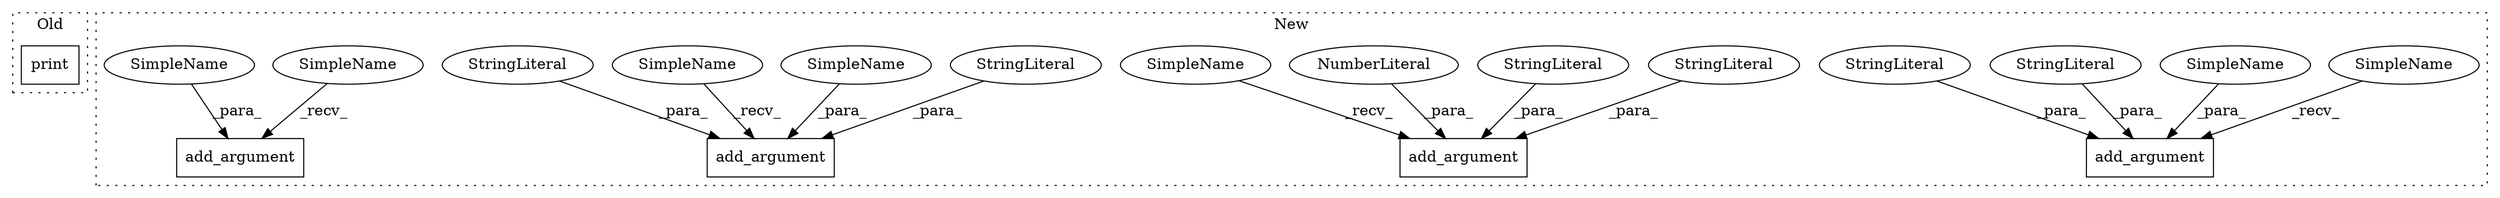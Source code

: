 digraph G {
subgraph cluster0 {
1 [label="print" a="32" s="3691,3701" l="6,1" shape="box"];
label = "Old";
style="dotted";
}
subgraph cluster1 {
2 [label="add_argument" a="32" s="2999,3064" l="13,1" shape="box"];
3 [label="StringLiteral" a="45" s="3037" l="27" shape="ellipse"];
4 [label="StringLiteral" a="45" s="3012" l="12" shape="ellipse"];
5 [label="add_argument" a="32" s="3078,3158" l="13,1" shape="box"];
6 [label="StringLiteral" a="45" s="3091" l="16" shape="ellipse"];
7 [label="StringLiteral" a="45" s="3115" l="43" shape="ellipse"];
8 [label="NumberLiteral" a="34" s="3112" l="2" shape="ellipse"];
9 [label="add_argument" a="32" s="2278,2352" l="13,1" shape="box"];
10 [label="add_argument" a="32" s="3172,3248" l="13,1" shape="box"];
11 [label="StringLiteral" a="45" s="2312" l="40" shape="ellipse"];
12 [label="StringLiteral" a="45" s="2291" l="8" shape="ellipse"];
13 [label="SimpleName" a="42" s="2992" l="6" shape="ellipse"];
14 [label="SimpleName" a="42" s="2271" l="6" shape="ellipse"];
15 [label="SimpleName" a="42" s="3071" l="6" shape="ellipse"];
16 [label="SimpleName" a="42" s="3165" l="6" shape="ellipse"];
17 [label="SimpleName" a="42" s="3025" l="6" shape="ellipse"];
18 [label="SimpleName" a="42" s="2300" l="6" shape="ellipse"];
19 [label="SimpleName" a="42" s="3202" l="6" shape="ellipse"];
label = "New";
style="dotted";
}
3 -> 2 [label="_para_"];
4 -> 2 [label="_para_"];
6 -> 5 [label="_para_"];
7 -> 5 [label="_para_"];
8 -> 5 [label="_para_"];
11 -> 9 [label="_para_"];
12 -> 9 [label="_para_"];
13 -> 2 [label="_recv_"];
14 -> 9 [label="_recv_"];
15 -> 5 [label="_recv_"];
16 -> 10 [label="_recv_"];
17 -> 2 [label="_para_"];
18 -> 9 [label="_para_"];
19 -> 10 [label="_para_"];
}